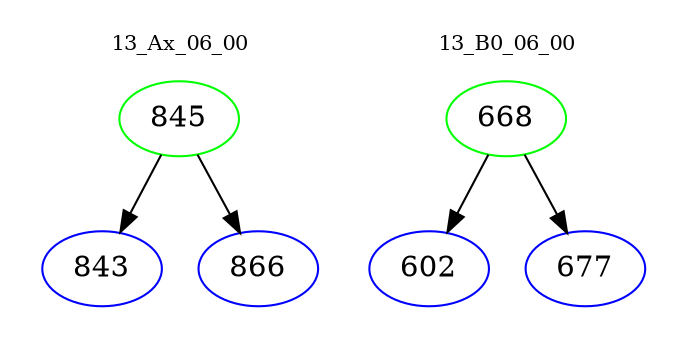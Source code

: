 digraph{
subgraph cluster_0 {
color = white
label = "13_Ax_06_00";
fontsize=10;
T0_845 [label="845", color="green"]
T0_845 -> T0_843 [color="black"]
T0_843 [label="843", color="blue"]
T0_845 -> T0_866 [color="black"]
T0_866 [label="866", color="blue"]
}
subgraph cluster_1 {
color = white
label = "13_B0_06_00";
fontsize=10;
T1_668 [label="668", color="green"]
T1_668 -> T1_602 [color="black"]
T1_602 [label="602", color="blue"]
T1_668 -> T1_677 [color="black"]
T1_677 [label="677", color="blue"]
}
}
